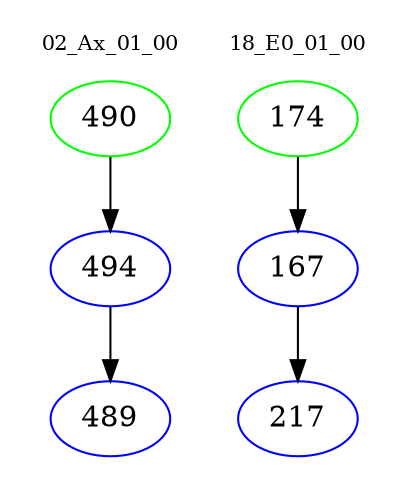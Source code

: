 digraph{
subgraph cluster_0 {
color = white
label = "02_Ax_01_00";
fontsize=10;
T0_490 [label="490", color="green"]
T0_490 -> T0_494 [color="black"]
T0_494 [label="494", color="blue"]
T0_494 -> T0_489 [color="black"]
T0_489 [label="489", color="blue"]
}
subgraph cluster_1 {
color = white
label = "18_E0_01_00";
fontsize=10;
T1_174 [label="174", color="green"]
T1_174 -> T1_167 [color="black"]
T1_167 [label="167", color="blue"]
T1_167 -> T1_217 [color="black"]
T1_217 [label="217", color="blue"]
}
}
